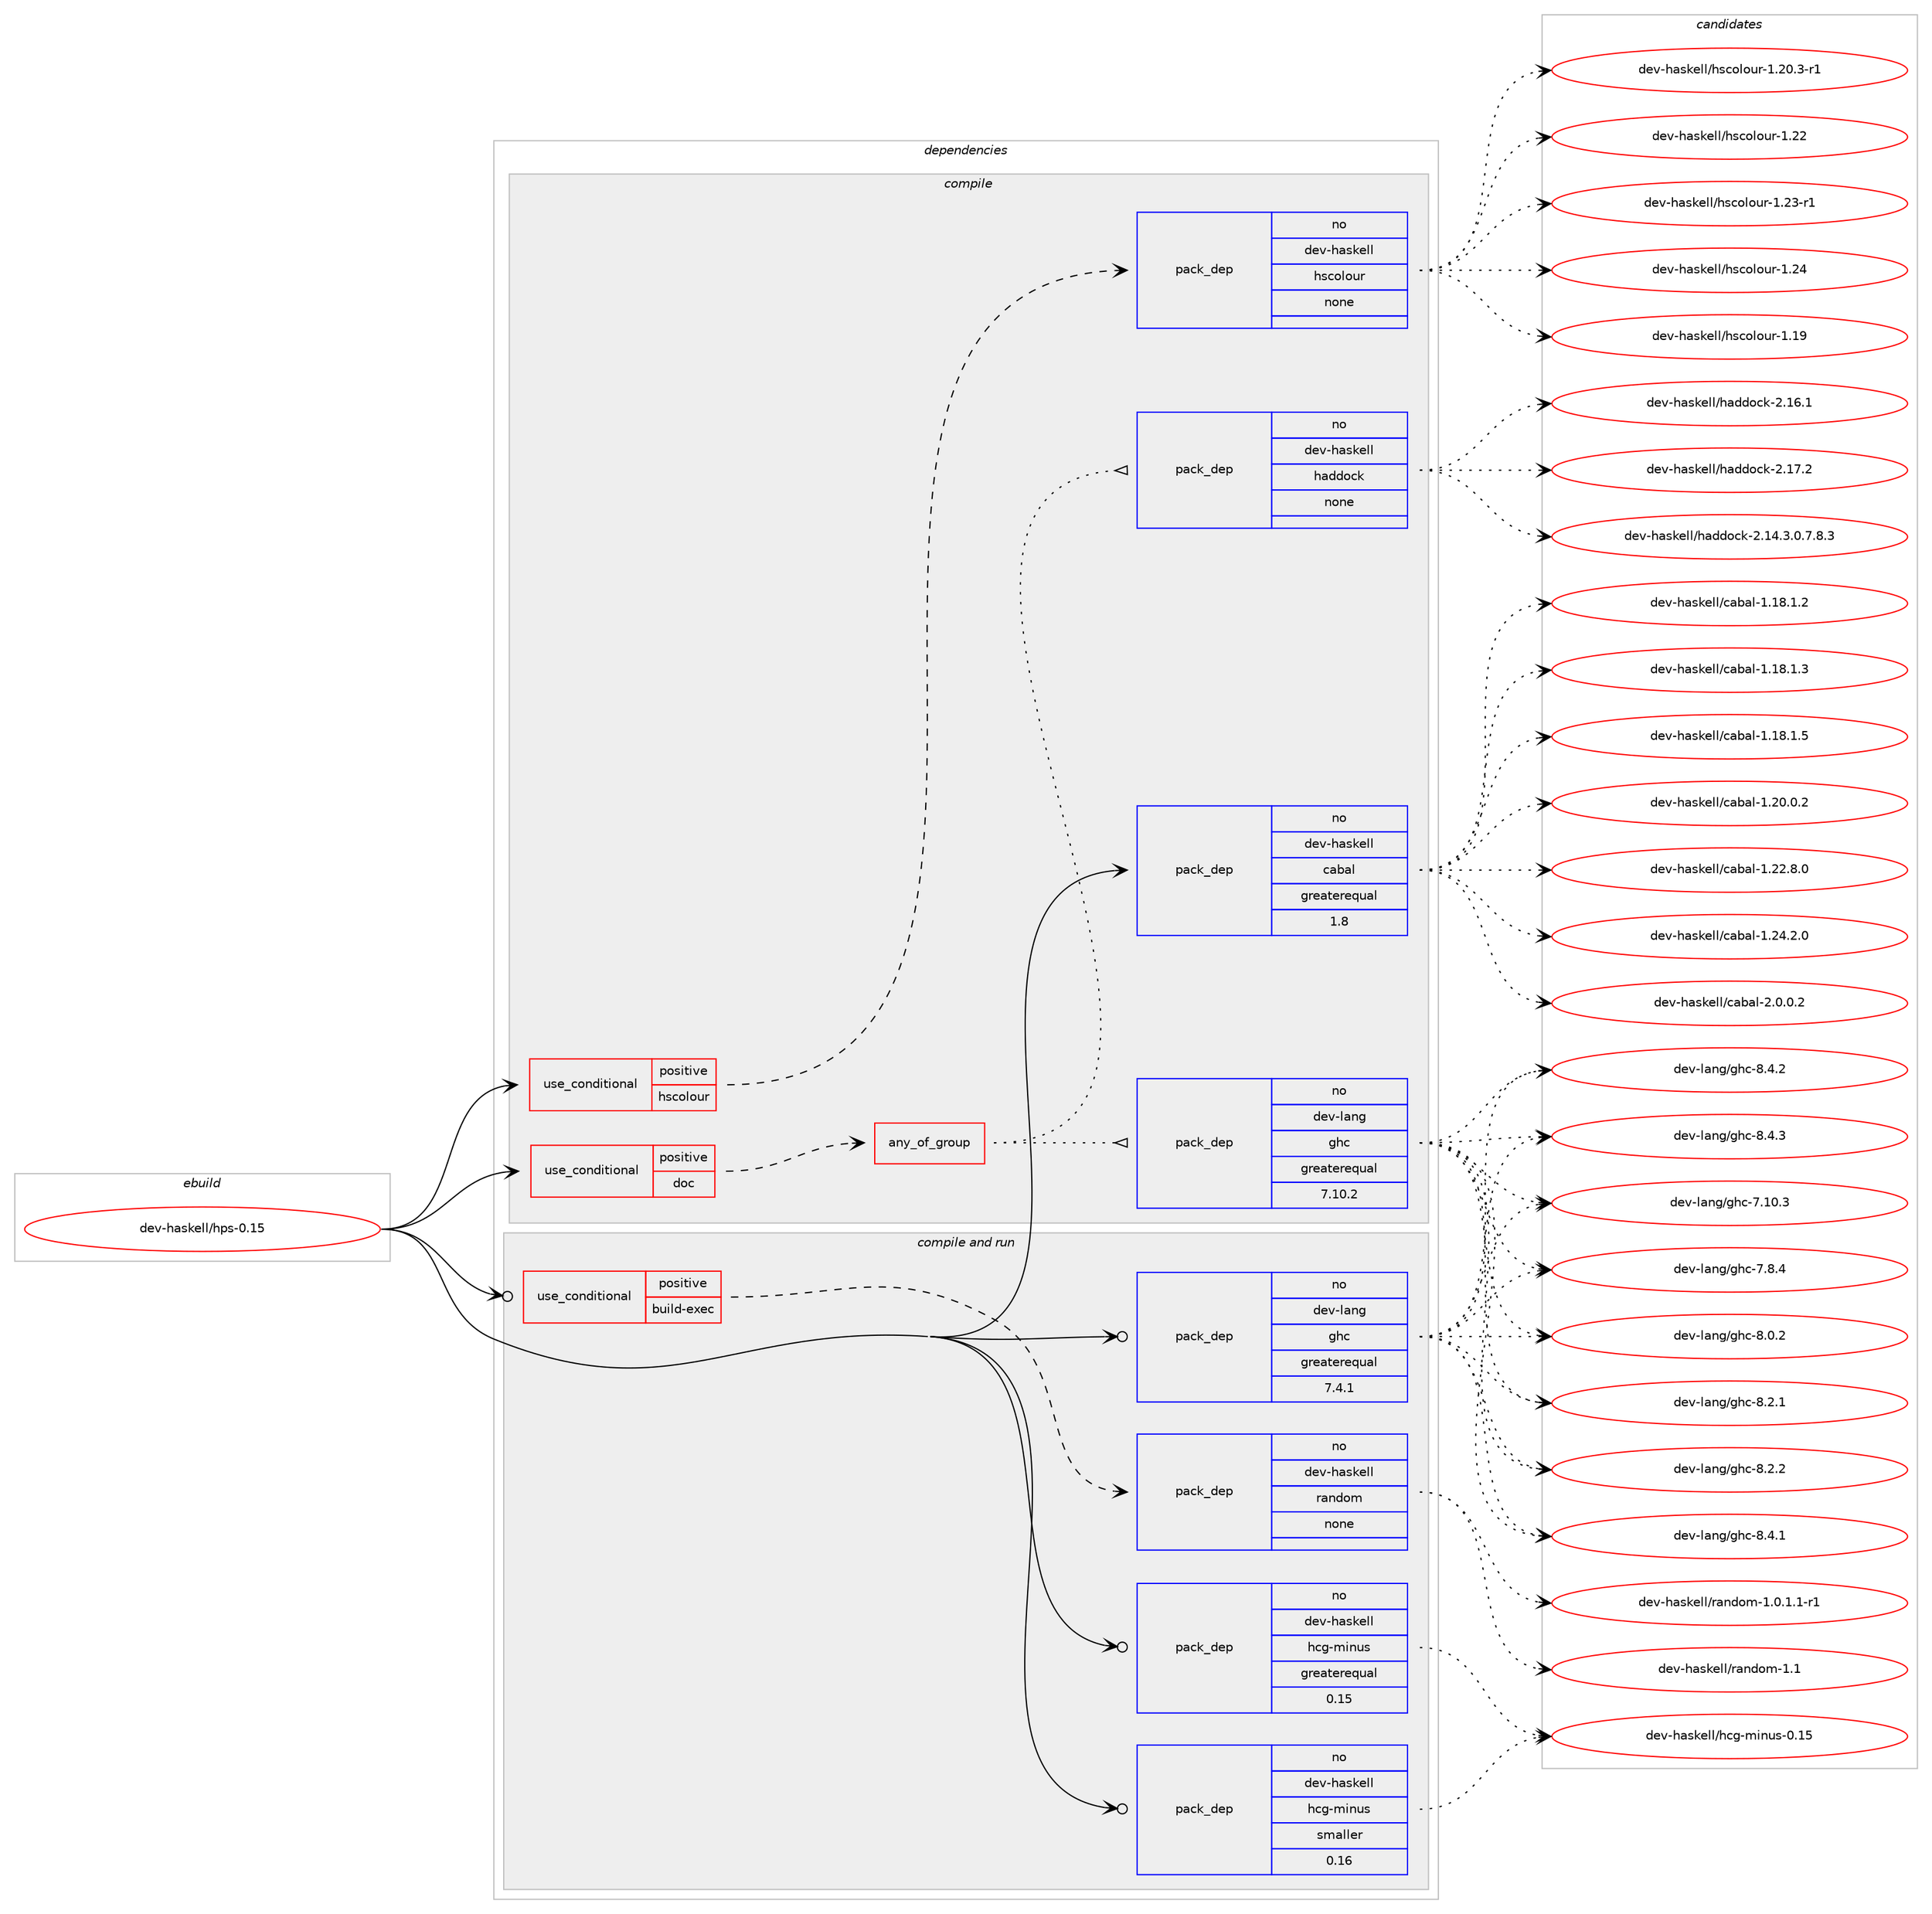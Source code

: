 digraph prolog {

# *************
# Graph options
# *************

newrank=true;
concentrate=true;
compound=true;
graph [rankdir=LR,fontname=Helvetica,fontsize=10,ranksep=1.5];#, ranksep=2.5, nodesep=0.2];
edge  [arrowhead=vee];
node  [fontname=Helvetica,fontsize=10];

# **********
# The ebuild
# **********

subgraph cluster_leftcol {
color=gray;
rank=same;
label=<<i>ebuild</i>>;
id [label="dev-haskell/hps-0.15", color=red, width=4, href="../dev-haskell/hps-0.15.svg"];
}

# ****************
# The dependencies
# ****************

subgraph cluster_midcol {
color=gray;
label=<<i>dependencies</i>>;
subgraph cluster_compile {
fillcolor="#eeeeee";
style=filled;
label=<<i>compile</i>>;
subgraph cond359960 {
dependency1334938 [label=<<TABLE BORDER="0" CELLBORDER="1" CELLSPACING="0" CELLPADDING="4"><TR><TD ROWSPAN="3" CELLPADDING="10">use_conditional</TD></TR><TR><TD>positive</TD></TR><TR><TD>doc</TD></TR></TABLE>>, shape=none, color=red];
subgraph any21031 {
dependency1334939 [label=<<TABLE BORDER="0" CELLBORDER="1" CELLSPACING="0" CELLPADDING="4"><TR><TD CELLPADDING="10">any_of_group</TD></TR></TABLE>>, shape=none, color=red];subgraph pack953395 {
dependency1334940 [label=<<TABLE BORDER="0" CELLBORDER="1" CELLSPACING="0" CELLPADDING="4" WIDTH="220"><TR><TD ROWSPAN="6" CELLPADDING="30">pack_dep</TD></TR><TR><TD WIDTH="110">no</TD></TR><TR><TD>dev-haskell</TD></TR><TR><TD>haddock</TD></TR><TR><TD>none</TD></TR><TR><TD></TD></TR></TABLE>>, shape=none, color=blue];
}
dependency1334939:e -> dependency1334940:w [weight=20,style="dotted",arrowhead="oinv"];
subgraph pack953396 {
dependency1334941 [label=<<TABLE BORDER="0" CELLBORDER="1" CELLSPACING="0" CELLPADDING="4" WIDTH="220"><TR><TD ROWSPAN="6" CELLPADDING="30">pack_dep</TD></TR><TR><TD WIDTH="110">no</TD></TR><TR><TD>dev-lang</TD></TR><TR><TD>ghc</TD></TR><TR><TD>greaterequal</TD></TR><TR><TD>7.10.2</TD></TR></TABLE>>, shape=none, color=blue];
}
dependency1334939:e -> dependency1334941:w [weight=20,style="dotted",arrowhead="oinv"];
}
dependency1334938:e -> dependency1334939:w [weight=20,style="dashed",arrowhead="vee"];
}
id:e -> dependency1334938:w [weight=20,style="solid",arrowhead="vee"];
subgraph cond359961 {
dependency1334942 [label=<<TABLE BORDER="0" CELLBORDER="1" CELLSPACING="0" CELLPADDING="4"><TR><TD ROWSPAN="3" CELLPADDING="10">use_conditional</TD></TR><TR><TD>positive</TD></TR><TR><TD>hscolour</TD></TR></TABLE>>, shape=none, color=red];
subgraph pack953397 {
dependency1334943 [label=<<TABLE BORDER="0" CELLBORDER="1" CELLSPACING="0" CELLPADDING="4" WIDTH="220"><TR><TD ROWSPAN="6" CELLPADDING="30">pack_dep</TD></TR><TR><TD WIDTH="110">no</TD></TR><TR><TD>dev-haskell</TD></TR><TR><TD>hscolour</TD></TR><TR><TD>none</TD></TR><TR><TD></TD></TR></TABLE>>, shape=none, color=blue];
}
dependency1334942:e -> dependency1334943:w [weight=20,style="dashed",arrowhead="vee"];
}
id:e -> dependency1334942:w [weight=20,style="solid",arrowhead="vee"];
subgraph pack953398 {
dependency1334944 [label=<<TABLE BORDER="0" CELLBORDER="1" CELLSPACING="0" CELLPADDING="4" WIDTH="220"><TR><TD ROWSPAN="6" CELLPADDING="30">pack_dep</TD></TR><TR><TD WIDTH="110">no</TD></TR><TR><TD>dev-haskell</TD></TR><TR><TD>cabal</TD></TR><TR><TD>greaterequal</TD></TR><TR><TD>1.8</TD></TR></TABLE>>, shape=none, color=blue];
}
id:e -> dependency1334944:w [weight=20,style="solid",arrowhead="vee"];
}
subgraph cluster_compileandrun {
fillcolor="#eeeeee";
style=filled;
label=<<i>compile and run</i>>;
subgraph cond359962 {
dependency1334945 [label=<<TABLE BORDER="0" CELLBORDER="1" CELLSPACING="0" CELLPADDING="4"><TR><TD ROWSPAN="3" CELLPADDING="10">use_conditional</TD></TR><TR><TD>positive</TD></TR><TR><TD>build-exec</TD></TR></TABLE>>, shape=none, color=red];
subgraph pack953399 {
dependency1334946 [label=<<TABLE BORDER="0" CELLBORDER="1" CELLSPACING="0" CELLPADDING="4" WIDTH="220"><TR><TD ROWSPAN="6" CELLPADDING="30">pack_dep</TD></TR><TR><TD WIDTH="110">no</TD></TR><TR><TD>dev-haskell</TD></TR><TR><TD>random</TD></TR><TR><TD>none</TD></TR><TR><TD></TD></TR></TABLE>>, shape=none, color=blue];
}
dependency1334945:e -> dependency1334946:w [weight=20,style="dashed",arrowhead="vee"];
}
id:e -> dependency1334945:w [weight=20,style="solid",arrowhead="odotvee"];
subgraph pack953400 {
dependency1334947 [label=<<TABLE BORDER="0" CELLBORDER="1" CELLSPACING="0" CELLPADDING="4" WIDTH="220"><TR><TD ROWSPAN="6" CELLPADDING="30">pack_dep</TD></TR><TR><TD WIDTH="110">no</TD></TR><TR><TD>dev-haskell</TD></TR><TR><TD>hcg-minus</TD></TR><TR><TD>greaterequal</TD></TR><TR><TD>0.15</TD></TR></TABLE>>, shape=none, color=blue];
}
id:e -> dependency1334947:w [weight=20,style="solid",arrowhead="odotvee"];
subgraph pack953401 {
dependency1334948 [label=<<TABLE BORDER="0" CELLBORDER="1" CELLSPACING="0" CELLPADDING="4" WIDTH="220"><TR><TD ROWSPAN="6" CELLPADDING="30">pack_dep</TD></TR><TR><TD WIDTH="110">no</TD></TR><TR><TD>dev-haskell</TD></TR><TR><TD>hcg-minus</TD></TR><TR><TD>smaller</TD></TR><TR><TD>0.16</TD></TR></TABLE>>, shape=none, color=blue];
}
id:e -> dependency1334948:w [weight=20,style="solid",arrowhead="odotvee"];
subgraph pack953402 {
dependency1334949 [label=<<TABLE BORDER="0" CELLBORDER="1" CELLSPACING="0" CELLPADDING="4" WIDTH="220"><TR><TD ROWSPAN="6" CELLPADDING="30">pack_dep</TD></TR><TR><TD WIDTH="110">no</TD></TR><TR><TD>dev-lang</TD></TR><TR><TD>ghc</TD></TR><TR><TD>greaterequal</TD></TR><TR><TD>7.4.1</TD></TR></TABLE>>, shape=none, color=blue];
}
id:e -> dependency1334949:w [weight=20,style="solid",arrowhead="odotvee"];
}
subgraph cluster_run {
fillcolor="#eeeeee";
style=filled;
label=<<i>run</i>>;
}
}

# **************
# The candidates
# **************

subgraph cluster_choices {
rank=same;
color=gray;
label=<<i>candidates</i>>;

subgraph choice953395 {
color=black;
nodesep=1;
choice1001011184510497115107101108108471049710010011199107455046495246514648465546564651 [label="dev-haskell/haddock-2.14.3.0.7.8.3", color=red, width=4,href="../dev-haskell/haddock-2.14.3.0.7.8.3.svg"];
choice100101118451049711510710110810847104971001001119910745504649544649 [label="dev-haskell/haddock-2.16.1", color=red, width=4,href="../dev-haskell/haddock-2.16.1.svg"];
choice100101118451049711510710110810847104971001001119910745504649554650 [label="dev-haskell/haddock-2.17.2", color=red, width=4,href="../dev-haskell/haddock-2.17.2.svg"];
dependency1334940:e -> choice1001011184510497115107101108108471049710010011199107455046495246514648465546564651:w [style=dotted,weight="100"];
dependency1334940:e -> choice100101118451049711510710110810847104971001001119910745504649544649:w [style=dotted,weight="100"];
dependency1334940:e -> choice100101118451049711510710110810847104971001001119910745504649554650:w [style=dotted,weight="100"];
}
subgraph choice953396 {
color=black;
nodesep=1;
choice1001011184510897110103471031049945554649484651 [label="dev-lang/ghc-7.10.3", color=red, width=4,href="../dev-lang/ghc-7.10.3.svg"];
choice10010111845108971101034710310499455546564652 [label="dev-lang/ghc-7.8.4", color=red, width=4,href="../dev-lang/ghc-7.8.4.svg"];
choice10010111845108971101034710310499455646484650 [label="dev-lang/ghc-8.0.2", color=red, width=4,href="../dev-lang/ghc-8.0.2.svg"];
choice10010111845108971101034710310499455646504649 [label="dev-lang/ghc-8.2.1", color=red, width=4,href="../dev-lang/ghc-8.2.1.svg"];
choice10010111845108971101034710310499455646504650 [label="dev-lang/ghc-8.2.2", color=red, width=4,href="../dev-lang/ghc-8.2.2.svg"];
choice10010111845108971101034710310499455646524649 [label="dev-lang/ghc-8.4.1", color=red, width=4,href="../dev-lang/ghc-8.4.1.svg"];
choice10010111845108971101034710310499455646524650 [label="dev-lang/ghc-8.4.2", color=red, width=4,href="../dev-lang/ghc-8.4.2.svg"];
choice10010111845108971101034710310499455646524651 [label="dev-lang/ghc-8.4.3", color=red, width=4,href="../dev-lang/ghc-8.4.3.svg"];
dependency1334941:e -> choice1001011184510897110103471031049945554649484651:w [style=dotted,weight="100"];
dependency1334941:e -> choice10010111845108971101034710310499455546564652:w [style=dotted,weight="100"];
dependency1334941:e -> choice10010111845108971101034710310499455646484650:w [style=dotted,weight="100"];
dependency1334941:e -> choice10010111845108971101034710310499455646504649:w [style=dotted,weight="100"];
dependency1334941:e -> choice10010111845108971101034710310499455646504650:w [style=dotted,weight="100"];
dependency1334941:e -> choice10010111845108971101034710310499455646524649:w [style=dotted,weight="100"];
dependency1334941:e -> choice10010111845108971101034710310499455646524650:w [style=dotted,weight="100"];
dependency1334941:e -> choice10010111845108971101034710310499455646524651:w [style=dotted,weight="100"];
}
subgraph choice953397 {
color=black;
nodesep=1;
choice100101118451049711510710110810847104115991111081111171144549464957 [label="dev-haskell/hscolour-1.19", color=red, width=4,href="../dev-haskell/hscolour-1.19.svg"];
choice10010111845104971151071011081084710411599111108111117114454946504846514511449 [label="dev-haskell/hscolour-1.20.3-r1", color=red, width=4,href="../dev-haskell/hscolour-1.20.3-r1.svg"];
choice100101118451049711510710110810847104115991111081111171144549465050 [label="dev-haskell/hscolour-1.22", color=red, width=4,href="../dev-haskell/hscolour-1.22.svg"];
choice1001011184510497115107101108108471041159911110811111711445494650514511449 [label="dev-haskell/hscolour-1.23-r1", color=red, width=4,href="../dev-haskell/hscolour-1.23-r1.svg"];
choice100101118451049711510710110810847104115991111081111171144549465052 [label="dev-haskell/hscolour-1.24", color=red, width=4,href="../dev-haskell/hscolour-1.24.svg"];
dependency1334943:e -> choice100101118451049711510710110810847104115991111081111171144549464957:w [style=dotted,weight="100"];
dependency1334943:e -> choice10010111845104971151071011081084710411599111108111117114454946504846514511449:w [style=dotted,weight="100"];
dependency1334943:e -> choice100101118451049711510710110810847104115991111081111171144549465050:w [style=dotted,weight="100"];
dependency1334943:e -> choice1001011184510497115107101108108471041159911110811111711445494650514511449:w [style=dotted,weight="100"];
dependency1334943:e -> choice100101118451049711510710110810847104115991111081111171144549465052:w [style=dotted,weight="100"];
}
subgraph choice953398 {
color=black;
nodesep=1;
choice10010111845104971151071011081084799979897108454946495646494650 [label="dev-haskell/cabal-1.18.1.2", color=red, width=4,href="../dev-haskell/cabal-1.18.1.2.svg"];
choice10010111845104971151071011081084799979897108454946495646494651 [label="dev-haskell/cabal-1.18.1.3", color=red, width=4,href="../dev-haskell/cabal-1.18.1.3.svg"];
choice10010111845104971151071011081084799979897108454946495646494653 [label="dev-haskell/cabal-1.18.1.5", color=red, width=4,href="../dev-haskell/cabal-1.18.1.5.svg"];
choice10010111845104971151071011081084799979897108454946504846484650 [label="dev-haskell/cabal-1.20.0.2", color=red, width=4,href="../dev-haskell/cabal-1.20.0.2.svg"];
choice10010111845104971151071011081084799979897108454946505046564648 [label="dev-haskell/cabal-1.22.8.0", color=red, width=4,href="../dev-haskell/cabal-1.22.8.0.svg"];
choice10010111845104971151071011081084799979897108454946505246504648 [label="dev-haskell/cabal-1.24.2.0", color=red, width=4,href="../dev-haskell/cabal-1.24.2.0.svg"];
choice100101118451049711510710110810847999798971084550464846484650 [label="dev-haskell/cabal-2.0.0.2", color=red, width=4,href="../dev-haskell/cabal-2.0.0.2.svg"];
dependency1334944:e -> choice10010111845104971151071011081084799979897108454946495646494650:w [style=dotted,weight="100"];
dependency1334944:e -> choice10010111845104971151071011081084799979897108454946495646494651:w [style=dotted,weight="100"];
dependency1334944:e -> choice10010111845104971151071011081084799979897108454946495646494653:w [style=dotted,weight="100"];
dependency1334944:e -> choice10010111845104971151071011081084799979897108454946504846484650:w [style=dotted,weight="100"];
dependency1334944:e -> choice10010111845104971151071011081084799979897108454946505046564648:w [style=dotted,weight="100"];
dependency1334944:e -> choice10010111845104971151071011081084799979897108454946505246504648:w [style=dotted,weight="100"];
dependency1334944:e -> choice100101118451049711510710110810847999798971084550464846484650:w [style=dotted,weight="100"];
}
subgraph choice953399 {
color=black;
nodesep=1;
choice1001011184510497115107101108108471149711010011110945494648464946494511449 [label="dev-haskell/random-1.0.1.1-r1", color=red, width=4,href="../dev-haskell/random-1.0.1.1-r1.svg"];
choice1001011184510497115107101108108471149711010011110945494649 [label="dev-haskell/random-1.1", color=red, width=4,href="../dev-haskell/random-1.1.svg"];
dependency1334946:e -> choice1001011184510497115107101108108471149711010011110945494648464946494511449:w [style=dotted,weight="100"];
dependency1334946:e -> choice1001011184510497115107101108108471149711010011110945494649:w [style=dotted,weight="100"];
}
subgraph choice953400 {
color=black;
nodesep=1;
choice10010111845104971151071011081084710499103451091051101171154548464953 [label="dev-haskell/hcg-minus-0.15", color=red, width=4,href="../dev-haskell/hcg-minus-0.15.svg"];
dependency1334947:e -> choice10010111845104971151071011081084710499103451091051101171154548464953:w [style=dotted,weight="100"];
}
subgraph choice953401 {
color=black;
nodesep=1;
choice10010111845104971151071011081084710499103451091051101171154548464953 [label="dev-haskell/hcg-minus-0.15", color=red, width=4,href="../dev-haskell/hcg-minus-0.15.svg"];
dependency1334948:e -> choice10010111845104971151071011081084710499103451091051101171154548464953:w [style=dotted,weight="100"];
}
subgraph choice953402 {
color=black;
nodesep=1;
choice1001011184510897110103471031049945554649484651 [label="dev-lang/ghc-7.10.3", color=red, width=4,href="../dev-lang/ghc-7.10.3.svg"];
choice10010111845108971101034710310499455546564652 [label="dev-lang/ghc-7.8.4", color=red, width=4,href="../dev-lang/ghc-7.8.4.svg"];
choice10010111845108971101034710310499455646484650 [label="dev-lang/ghc-8.0.2", color=red, width=4,href="../dev-lang/ghc-8.0.2.svg"];
choice10010111845108971101034710310499455646504649 [label="dev-lang/ghc-8.2.1", color=red, width=4,href="../dev-lang/ghc-8.2.1.svg"];
choice10010111845108971101034710310499455646504650 [label="dev-lang/ghc-8.2.2", color=red, width=4,href="../dev-lang/ghc-8.2.2.svg"];
choice10010111845108971101034710310499455646524649 [label="dev-lang/ghc-8.4.1", color=red, width=4,href="../dev-lang/ghc-8.4.1.svg"];
choice10010111845108971101034710310499455646524650 [label="dev-lang/ghc-8.4.2", color=red, width=4,href="../dev-lang/ghc-8.4.2.svg"];
choice10010111845108971101034710310499455646524651 [label="dev-lang/ghc-8.4.3", color=red, width=4,href="../dev-lang/ghc-8.4.3.svg"];
dependency1334949:e -> choice1001011184510897110103471031049945554649484651:w [style=dotted,weight="100"];
dependency1334949:e -> choice10010111845108971101034710310499455546564652:w [style=dotted,weight="100"];
dependency1334949:e -> choice10010111845108971101034710310499455646484650:w [style=dotted,weight="100"];
dependency1334949:e -> choice10010111845108971101034710310499455646504649:w [style=dotted,weight="100"];
dependency1334949:e -> choice10010111845108971101034710310499455646504650:w [style=dotted,weight="100"];
dependency1334949:e -> choice10010111845108971101034710310499455646524649:w [style=dotted,weight="100"];
dependency1334949:e -> choice10010111845108971101034710310499455646524650:w [style=dotted,weight="100"];
dependency1334949:e -> choice10010111845108971101034710310499455646524651:w [style=dotted,weight="100"];
}
}

}

